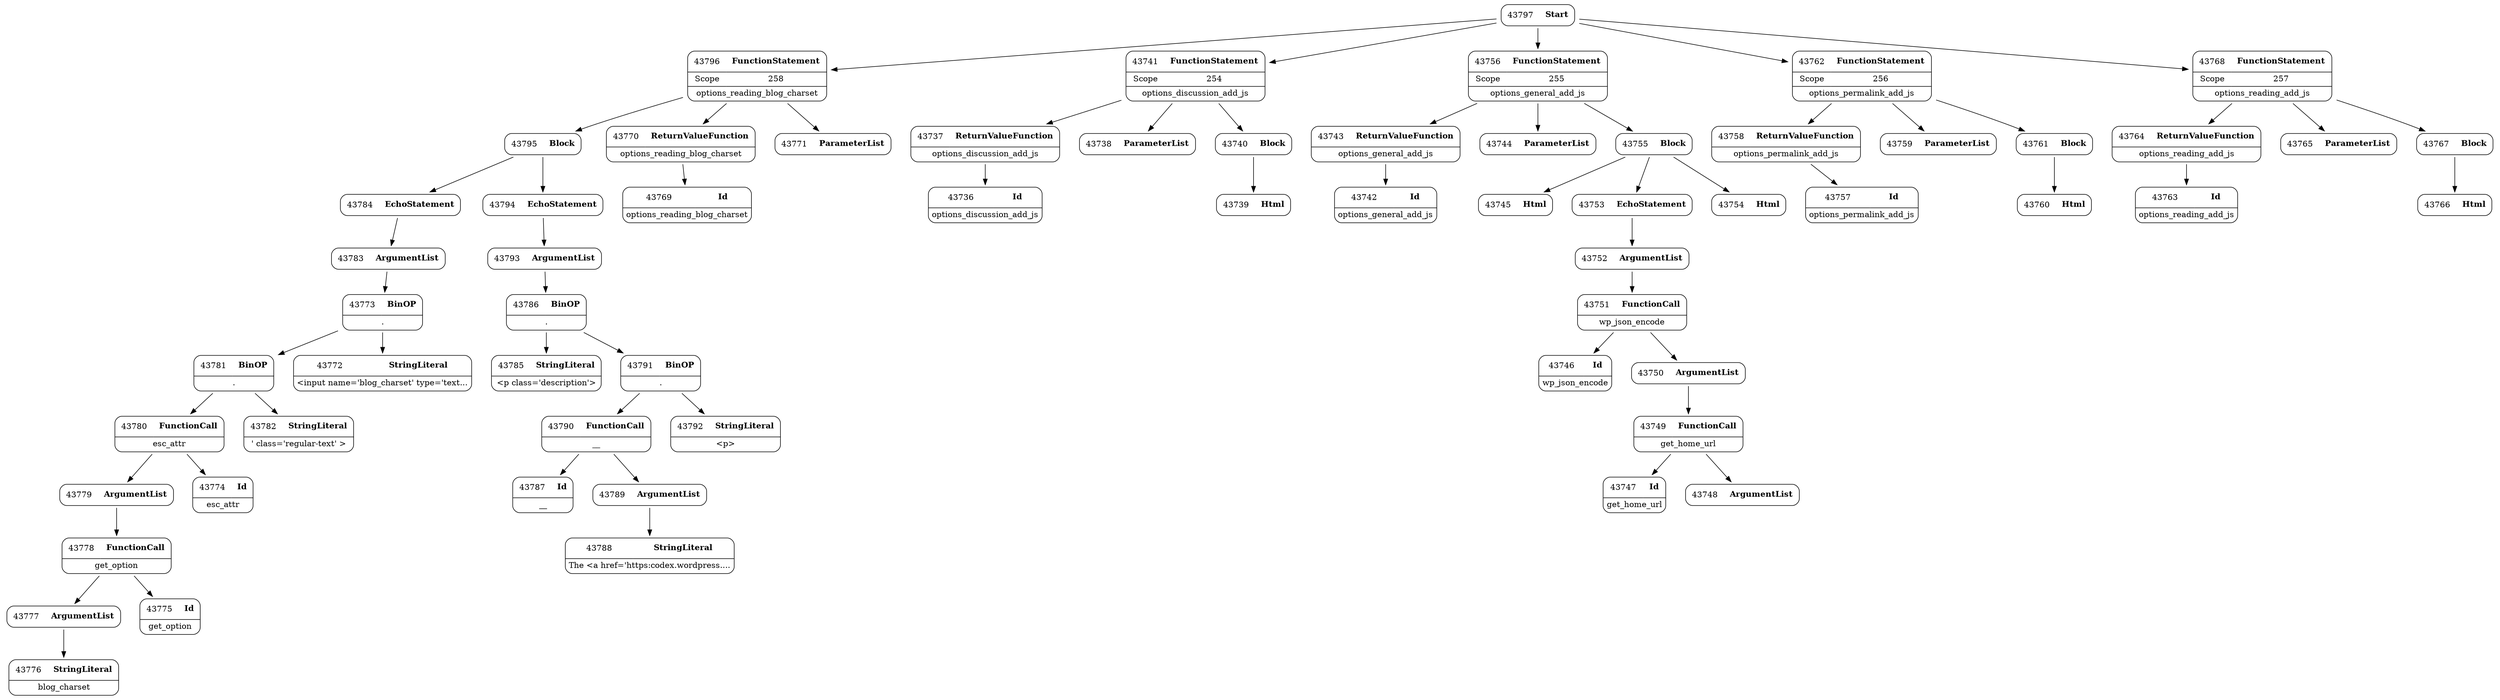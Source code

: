 digraph ast {
node [shape=none];
43776 [label=<<TABLE border='1' cellspacing='0' cellpadding='10' style='rounded' ><TR><TD border='0'>43776</TD><TD border='0'><B>StringLiteral</B></TD></TR><HR/><TR><TD border='0' cellpadding='5' colspan='2'>blog_charset</TD></TR></TABLE>>];
43777 [label=<<TABLE border='1' cellspacing='0' cellpadding='10' style='rounded' ><TR><TD border='0'>43777</TD><TD border='0'><B>ArgumentList</B></TD></TR></TABLE>>];
43777 -> 43776 [weight=2];
43778 [label=<<TABLE border='1' cellspacing='0' cellpadding='10' style='rounded' ><TR><TD border='0'>43778</TD><TD border='0'><B>FunctionCall</B></TD></TR><HR/><TR><TD border='0' cellpadding='5' colspan='2'>get_option</TD></TR></TABLE>>];
43778 -> 43775 [weight=2];
43778 -> 43777 [weight=2];
43779 [label=<<TABLE border='1' cellspacing='0' cellpadding='10' style='rounded' ><TR><TD border='0'>43779</TD><TD border='0'><B>ArgumentList</B></TD></TR></TABLE>>];
43779 -> 43778 [weight=2];
43780 [label=<<TABLE border='1' cellspacing='0' cellpadding='10' style='rounded' ><TR><TD border='0'>43780</TD><TD border='0'><B>FunctionCall</B></TD></TR><HR/><TR><TD border='0' cellpadding='5' colspan='2'>esc_attr</TD></TR></TABLE>>];
43780 -> 43774 [weight=2];
43780 -> 43779 [weight=2];
43781 [label=<<TABLE border='1' cellspacing='0' cellpadding='10' style='rounded' ><TR><TD border='0'>43781</TD><TD border='0'><B>BinOP</B></TD></TR><HR/><TR><TD border='0' cellpadding='5' colspan='2'>.</TD></TR></TABLE>>];
43781 -> 43780 [weight=2];
43781 -> 43782 [weight=2];
43782 [label=<<TABLE border='1' cellspacing='0' cellpadding='10' style='rounded' ><TR><TD border='0'>43782</TD><TD border='0'><B>StringLiteral</B></TD></TR><HR/><TR><TD border='0' cellpadding='5' colspan='2'>' class='regular-text' &gt;</TD></TR></TABLE>>];
43783 [label=<<TABLE border='1' cellspacing='0' cellpadding='10' style='rounded' ><TR><TD border='0'>43783</TD><TD border='0'><B>ArgumentList</B></TD></TR></TABLE>>];
43783 -> 43773 [weight=2];
43784 [label=<<TABLE border='1' cellspacing='0' cellpadding='10' style='rounded' ><TR><TD border='0'>43784</TD><TD border='0'><B>EchoStatement</B></TD></TR></TABLE>>];
43784 -> 43783 [weight=2];
43785 [label=<<TABLE border='1' cellspacing='0' cellpadding='10' style='rounded' ><TR><TD border='0'>43785</TD><TD border='0'><B>StringLiteral</B></TD></TR><HR/><TR><TD border='0' cellpadding='5' colspan='2'>&lt;p class='description'&gt;</TD></TR></TABLE>>];
43786 [label=<<TABLE border='1' cellspacing='0' cellpadding='10' style='rounded' ><TR><TD border='0'>43786</TD><TD border='0'><B>BinOP</B></TD></TR><HR/><TR><TD border='0' cellpadding='5' colspan='2'>.</TD></TR></TABLE>>];
43786 -> 43785 [weight=2];
43786 -> 43791 [weight=2];
43787 [label=<<TABLE border='1' cellspacing='0' cellpadding='10' style='rounded' ><TR><TD border='0'>43787</TD><TD border='0'><B>Id</B></TD></TR><HR/><TR><TD border='0' cellpadding='5' colspan='2'>__</TD></TR></TABLE>>];
43788 [label=<<TABLE border='1' cellspacing='0' cellpadding='10' style='rounded' ><TR><TD border='0'>43788</TD><TD border='0'><B>StringLiteral</B></TD></TR><HR/><TR><TD border='0' cellpadding='5' colspan='2'>The &lt;a href='https:codex.wordpress....</TD></TR></TABLE>>];
43789 [label=<<TABLE border='1' cellspacing='0' cellpadding='10' style='rounded' ><TR><TD border='0'>43789</TD><TD border='0'><B>ArgumentList</B></TD></TR></TABLE>>];
43789 -> 43788 [weight=2];
43790 [label=<<TABLE border='1' cellspacing='0' cellpadding='10' style='rounded' ><TR><TD border='0'>43790</TD><TD border='0'><B>FunctionCall</B></TD></TR><HR/><TR><TD border='0' cellpadding='5' colspan='2'>__</TD></TR></TABLE>>];
43790 -> 43787 [weight=2];
43790 -> 43789 [weight=2];
43791 [label=<<TABLE border='1' cellspacing='0' cellpadding='10' style='rounded' ><TR><TD border='0'>43791</TD><TD border='0'><B>BinOP</B></TD></TR><HR/><TR><TD border='0' cellpadding='5' colspan='2'>.</TD></TR></TABLE>>];
43791 -> 43790 [weight=2];
43791 -> 43792 [weight=2];
43792 [label=<<TABLE border='1' cellspacing='0' cellpadding='10' style='rounded' ><TR><TD border='0'>43792</TD><TD border='0'><B>StringLiteral</B></TD></TR><HR/><TR><TD border='0' cellpadding='5' colspan='2'>&lt;p&gt;</TD></TR></TABLE>>];
43793 [label=<<TABLE border='1' cellspacing='0' cellpadding='10' style='rounded' ><TR><TD border='0'>43793</TD><TD border='0'><B>ArgumentList</B></TD></TR></TABLE>>];
43793 -> 43786 [weight=2];
43794 [label=<<TABLE border='1' cellspacing='0' cellpadding='10' style='rounded' ><TR><TD border='0'>43794</TD><TD border='0'><B>EchoStatement</B></TD></TR></TABLE>>];
43794 -> 43793 [weight=2];
43795 [label=<<TABLE border='1' cellspacing='0' cellpadding='10' style='rounded' ><TR><TD border='0'>43795</TD><TD border='0'><B>Block</B></TD></TR></TABLE>>];
43795 -> 43784 [weight=2];
43795 -> 43794 [weight=2];
43796 [label=<<TABLE border='1' cellspacing='0' cellpadding='10' style='rounded' ><TR><TD border='0'>43796</TD><TD border='0'><B>FunctionStatement</B></TD></TR><HR/><TR><TD border='0' cellpadding='5'>Scope</TD><TD border='0' cellpadding='5'>258</TD></TR><HR/><TR><TD border='0' cellpadding='5' colspan='2'>options_reading_blog_charset</TD></TR></TABLE>>];
43796 -> 43770 [weight=2];
43796 -> 43771 [weight=2];
43796 -> 43795 [weight=2];
43797 [label=<<TABLE border='1' cellspacing='0' cellpadding='10' style='rounded' ><TR><TD border='0'>43797</TD><TD border='0'><B>Start</B></TD></TR></TABLE>>];
43797 -> 43741 [weight=2];
43797 -> 43756 [weight=2];
43797 -> 43762 [weight=2];
43797 -> 43768 [weight=2];
43797 -> 43796 [weight=2];
43736 [label=<<TABLE border='1' cellspacing='0' cellpadding='10' style='rounded' ><TR><TD border='0'>43736</TD><TD border='0'><B>Id</B></TD></TR><HR/><TR><TD border='0' cellpadding='5' colspan='2'>options_discussion_add_js</TD></TR></TABLE>>];
43737 [label=<<TABLE border='1' cellspacing='0' cellpadding='10' style='rounded' ><TR><TD border='0'>43737</TD><TD border='0'><B>ReturnValueFunction</B></TD></TR><HR/><TR><TD border='0' cellpadding='5' colspan='2'>options_discussion_add_js</TD></TR></TABLE>>];
43737 -> 43736 [weight=2];
43738 [label=<<TABLE border='1' cellspacing='0' cellpadding='10' style='rounded' ><TR><TD border='0'>43738</TD><TD border='0'><B>ParameterList</B></TD></TR></TABLE>>];
43739 [label=<<TABLE border='1' cellspacing='0' cellpadding='10' style='rounded' ><TR><TD border='0'>43739</TD><TD border='0'><B>Html</B></TD></TR></TABLE>>];
43740 [label=<<TABLE border='1' cellspacing='0' cellpadding='10' style='rounded' ><TR><TD border='0'>43740</TD><TD border='0'><B>Block</B></TD></TR></TABLE>>];
43740 -> 43739 [weight=2];
43741 [label=<<TABLE border='1' cellspacing='0' cellpadding='10' style='rounded' ><TR><TD border='0'>43741</TD><TD border='0'><B>FunctionStatement</B></TD></TR><HR/><TR><TD border='0' cellpadding='5'>Scope</TD><TD border='0' cellpadding='5'>254</TD></TR><HR/><TR><TD border='0' cellpadding='5' colspan='2'>options_discussion_add_js</TD></TR></TABLE>>];
43741 -> 43737 [weight=2];
43741 -> 43738 [weight=2];
43741 -> 43740 [weight=2];
43742 [label=<<TABLE border='1' cellspacing='0' cellpadding='10' style='rounded' ><TR><TD border='0'>43742</TD><TD border='0'><B>Id</B></TD></TR><HR/><TR><TD border='0' cellpadding='5' colspan='2'>options_general_add_js</TD></TR></TABLE>>];
43743 [label=<<TABLE border='1' cellspacing='0' cellpadding='10' style='rounded' ><TR><TD border='0'>43743</TD><TD border='0'><B>ReturnValueFunction</B></TD></TR><HR/><TR><TD border='0' cellpadding='5' colspan='2'>options_general_add_js</TD></TR></TABLE>>];
43743 -> 43742 [weight=2];
43744 [label=<<TABLE border='1' cellspacing='0' cellpadding='10' style='rounded' ><TR><TD border='0'>43744</TD><TD border='0'><B>ParameterList</B></TD></TR></TABLE>>];
43745 [label=<<TABLE border='1' cellspacing='0' cellpadding='10' style='rounded' ><TR><TD border='0'>43745</TD><TD border='0'><B>Html</B></TD></TR></TABLE>>];
43746 [label=<<TABLE border='1' cellspacing='0' cellpadding='10' style='rounded' ><TR><TD border='0'>43746</TD><TD border='0'><B>Id</B></TD></TR><HR/><TR><TD border='0' cellpadding='5' colspan='2'>wp_json_encode</TD></TR></TABLE>>];
43747 [label=<<TABLE border='1' cellspacing='0' cellpadding='10' style='rounded' ><TR><TD border='0'>43747</TD><TD border='0'><B>Id</B></TD></TR><HR/><TR><TD border='0' cellpadding='5' colspan='2'>get_home_url</TD></TR></TABLE>>];
43748 [label=<<TABLE border='1' cellspacing='0' cellpadding='10' style='rounded' ><TR><TD border='0'>43748</TD><TD border='0'><B>ArgumentList</B></TD></TR></TABLE>>];
43749 [label=<<TABLE border='1' cellspacing='0' cellpadding='10' style='rounded' ><TR><TD border='0'>43749</TD><TD border='0'><B>FunctionCall</B></TD></TR><HR/><TR><TD border='0' cellpadding='5' colspan='2'>get_home_url</TD></TR></TABLE>>];
43749 -> 43747 [weight=2];
43749 -> 43748 [weight=2];
43750 [label=<<TABLE border='1' cellspacing='0' cellpadding='10' style='rounded' ><TR><TD border='0'>43750</TD><TD border='0'><B>ArgumentList</B></TD></TR></TABLE>>];
43750 -> 43749 [weight=2];
43751 [label=<<TABLE border='1' cellspacing='0' cellpadding='10' style='rounded' ><TR><TD border='0'>43751</TD><TD border='0'><B>FunctionCall</B></TD></TR><HR/><TR><TD border='0' cellpadding='5' colspan='2'>wp_json_encode</TD></TR></TABLE>>];
43751 -> 43746 [weight=2];
43751 -> 43750 [weight=2];
43752 [label=<<TABLE border='1' cellspacing='0' cellpadding='10' style='rounded' ><TR><TD border='0'>43752</TD><TD border='0'><B>ArgumentList</B></TD></TR></TABLE>>];
43752 -> 43751 [weight=2];
43753 [label=<<TABLE border='1' cellspacing='0' cellpadding='10' style='rounded' ><TR><TD border='0'>43753</TD><TD border='0'><B>EchoStatement</B></TD></TR></TABLE>>];
43753 -> 43752 [weight=2];
43754 [label=<<TABLE border='1' cellspacing='0' cellpadding='10' style='rounded' ><TR><TD border='0'>43754</TD><TD border='0'><B>Html</B></TD></TR></TABLE>>];
43755 [label=<<TABLE border='1' cellspacing='0' cellpadding='10' style='rounded' ><TR><TD border='0'>43755</TD><TD border='0'><B>Block</B></TD></TR></TABLE>>];
43755 -> 43745 [weight=2];
43755 -> 43753 [weight=2];
43755 -> 43754 [weight=2];
43756 [label=<<TABLE border='1' cellspacing='0' cellpadding='10' style='rounded' ><TR><TD border='0'>43756</TD><TD border='0'><B>FunctionStatement</B></TD></TR><HR/><TR><TD border='0' cellpadding='5'>Scope</TD><TD border='0' cellpadding='5'>255</TD></TR><HR/><TR><TD border='0' cellpadding='5' colspan='2'>options_general_add_js</TD></TR></TABLE>>];
43756 -> 43743 [weight=2];
43756 -> 43744 [weight=2];
43756 -> 43755 [weight=2];
43757 [label=<<TABLE border='1' cellspacing='0' cellpadding='10' style='rounded' ><TR><TD border='0'>43757</TD><TD border='0'><B>Id</B></TD></TR><HR/><TR><TD border='0' cellpadding='5' colspan='2'>options_permalink_add_js</TD></TR></TABLE>>];
43758 [label=<<TABLE border='1' cellspacing='0' cellpadding='10' style='rounded' ><TR><TD border='0'>43758</TD><TD border='0'><B>ReturnValueFunction</B></TD></TR><HR/><TR><TD border='0' cellpadding='5' colspan='2'>options_permalink_add_js</TD></TR></TABLE>>];
43758 -> 43757 [weight=2];
43759 [label=<<TABLE border='1' cellspacing='0' cellpadding='10' style='rounded' ><TR><TD border='0'>43759</TD><TD border='0'><B>ParameterList</B></TD></TR></TABLE>>];
43760 [label=<<TABLE border='1' cellspacing='0' cellpadding='10' style='rounded' ><TR><TD border='0'>43760</TD><TD border='0'><B>Html</B></TD></TR></TABLE>>];
43761 [label=<<TABLE border='1' cellspacing='0' cellpadding='10' style='rounded' ><TR><TD border='0'>43761</TD><TD border='0'><B>Block</B></TD></TR></TABLE>>];
43761 -> 43760 [weight=2];
43762 [label=<<TABLE border='1' cellspacing='0' cellpadding='10' style='rounded' ><TR><TD border='0'>43762</TD><TD border='0'><B>FunctionStatement</B></TD></TR><HR/><TR><TD border='0' cellpadding='5'>Scope</TD><TD border='0' cellpadding='5'>256</TD></TR><HR/><TR><TD border='0' cellpadding='5' colspan='2'>options_permalink_add_js</TD></TR></TABLE>>];
43762 -> 43758 [weight=2];
43762 -> 43759 [weight=2];
43762 -> 43761 [weight=2];
43763 [label=<<TABLE border='1' cellspacing='0' cellpadding='10' style='rounded' ><TR><TD border='0'>43763</TD><TD border='0'><B>Id</B></TD></TR><HR/><TR><TD border='0' cellpadding='5' colspan='2'>options_reading_add_js</TD></TR></TABLE>>];
43764 [label=<<TABLE border='1' cellspacing='0' cellpadding='10' style='rounded' ><TR><TD border='0'>43764</TD><TD border='0'><B>ReturnValueFunction</B></TD></TR><HR/><TR><TD border='0' cellpadding='5' colspan='2'>options_reading_add_js</TD></TR></TABLE>>];
43764 -> 43763 [weight=2];
43765 [label=<<TABLE border='1' cellspacing='0' cellpadding='10' style='rounded' ><TR><TD border='0'>43765</TD><TD border='0'><B>ParameterList</B></TD></TR></TABLE>>];
43766 [label=<<TABLE border='1' cellspacing='0' cellpadding='10' style='rounded' ><TR><TD border='0'>43766</TD><TD border='0'><B>Html</B></TD></TR></TABLE>>];
43767 [label=<<TABLE border='1' cellspacing='0' cellpadding='10' style='rounded' ><TR><TD border='0'>43767</TD><TD border='0'><B>Block</B></TD></TR></TABLE>>];
43767 -> 43766 [weight=2];
43768 [label=<<TABLE border='1' cellspacing='0' cellpadding='10' style='rounded' ><TR><TD border='0'>43768</TD><TD border='0'><B>FunctionStatement</B></TD></TR><HR/><TR><TD border='0' cellpadding='5'>Scope</TD><TD border='0' cellpadding='5'>257</TD></TR><HR/><TR><TD border='0' cellpadding='5' colspan='2'>options_reading_add_js</TD></TR></TABLE>>];
43768 -> 43764 [weight=2];
43768 -> 43765 [weight=2];
43768 -> 43767 [weight=2];
43769 [label=<<TABLE border='1' cellspacing='0' cellpadding='10' style='rounded' ><TR><TD border='0'>43769</TD><TD border='0'><B>Id</B></TD></TR><HR/><TR><TD border='0' cellpadding='5' colspan='2'>options_reading_blog_charset</TD></TR></TABLE>>];
43770 [label=<<TABLE border='1' cellspacing='0' cellpadding='10' style='rounded' ><TR><TD border='0'>43770</TD><TD border='0'><B>ReturnValueFunction</B></TD></TR><HR/><TR><TD border='0' cellpadding='5' colspan='2'>options_reading_blog_charset</TD></TR></TABLE>>];
43770 -> 43769 [weight=2];
43771 [label=<<TABLE border='1' cellspacing='0' cellpadding='10' style='rounded' ><TR><TD border='0'>43771</TD><TD border='0'><B>ParameterList</B></TD></TR></TABLE>>];
43772 [label=<<TABLE border='1' cellspacing='0' cellpadding='10' style='rounded' ><TR><TD border='0'>43772</TD><TD border='0'><B>StringLiteral</B></TD></TR><HR/><TR><TD border='0' cellpadding='5' colspan='2'>&lt;input name='blog_charset' type='text...</TD></TR></TABLE>>];
43773 [label=<<TABLE border='1' cellspacing='0' cellpadding='10' style='rounded' ><TR><TD border='0'>43773</TD><TD border='0'><B>BinOP</B></TD></TR><HR/><TR><TD border='0' cellpadding='5' colspan='2'>.</TD></TR></TABLE>>];
43773 -> 43772 [weight=2];
43773 -> 43781 [weight=2];
43774 [label=<<TABLE border='1' cellspacing='0' cellpadding='10' style='rounded' ><TR><TD border='0'>43774</TD><TD border='0'><B>Id</B></TD></TR><HR/><TR><TD border='0' cellpadding='5' colspan='2'>esc_attr</TD></TR></TABLE>>];
43775 [label=<<TABLE border='1' cellspacing='0' cellpadding='10' style='rounded' ><TR><TD border='0'>43775</TD><TD border='0'><B>Id</B></TD></TR><HR/><TR><TD border='0' cellpadding='5' colspan='2'>get_option</TD></TR></TABLE>>];
}

